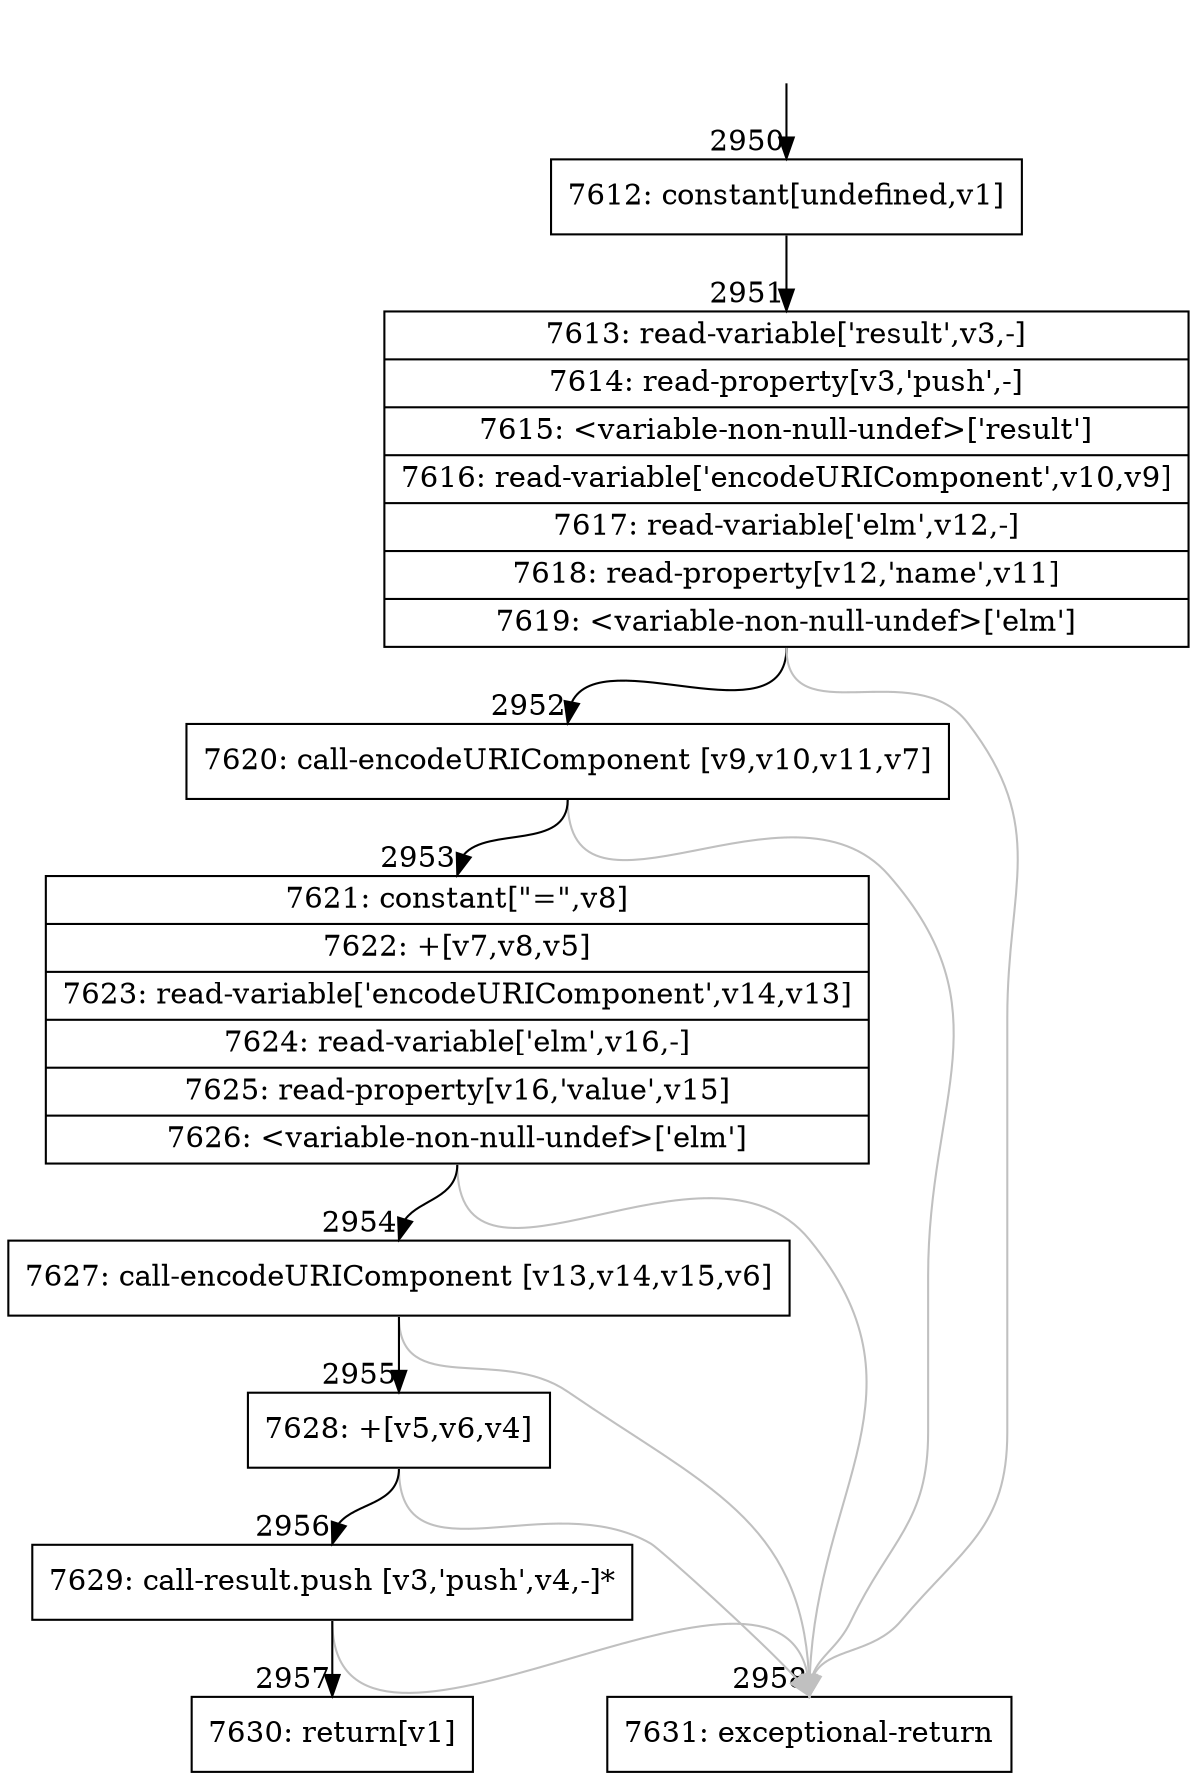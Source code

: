 digraph {
rankdir="TD"
BB_entry249[shape=none,label=""];
BB_entry249 -> BB2950 [tailport=s, headport=n, headlabel="    2950"]
BB2950 [shape=record label="{7612: constant[undefined,v1]}" ] 
BB2950 -> BB2951 [tailport=s, headport=n, headlabel="      2951"]
BB2951 [shape=record label="{7613: read-variable['result',v3,-]|7614: read-property[v3,'push',-]|7615: \<variable-non-null-undef\>['result']|7616: read-variable['encodeURIComponent',v10,v9]|7617: read-variable['elm',v12,-]|7618: read-property[v12,'name',v11]|7619: \<variable-non-null-undef\>['elm']}" ] 
BB2951 -> BB2952 [tailport=s, headport=n, headlabel="      2952"]
BB2951 -> BB2958 [tailport=s, headport=n, color=gray, headlabel="      2958"]
BB2952 [shape=record label="{7620: call-encodeURIComponent [v9,v10,v11,v7]}" ] 
BB2952 -> BB2953 [tailport=s, headport=n, headlabel="      2953"]
BB2952 -> BB2958 [tailport=s, headport=n, color=gray]
BB2953 [shape=record label="{7621: constant[\"=\",v8]|7622: +[v7,v8,v5]|7623: read-variable['encodeURIComponent',v14,v13]|7624: read-variable['elm',v16,-]|7625: read-property[v16,'value',v15]|7626: \<variable-non-null-undef\>['elm']}" ] 
BB2953 -> BB2954 [tailport=s, headport=n, headlabel="      2954"]
BB2953 -> BB2958 [tailport=s, headport=n, color=gray]
BB2954 [shape=record label="{7627: call-encodeURIComponent [v13,v14,v15,v6]}" ] 
BB2954 -> BB2955 [tailport=s, headport=n, headlabel="      2955"]
BB2954 -> BB2958 [tailport=s, headport=n, color=gray]
BB2955 [shape=record label="{7628: +[v5,v6,v4]}" ] 
BB2955 -> BB2956 [tailport=s, headport=n, headlabel="      2956"]
BB2955 -> BB2958 [tailport=s, headport=n, color=gray]
BB2956 [shape=record label="{7629: call-result.push [v3,'push',v4,-]*}" ] 
BB2956 -> BB2957 [tailport=s, headport=n, headlabel="      2957"]
BB2956 -> BB2958 [tailport=s, headport=n, color=gray]
BB2957 [shape=record label="{7630: return[v1]}" ] 
BB2958 [shape=record label="{7631: exceptional-return}" ] 
//#$~ 1537
}
